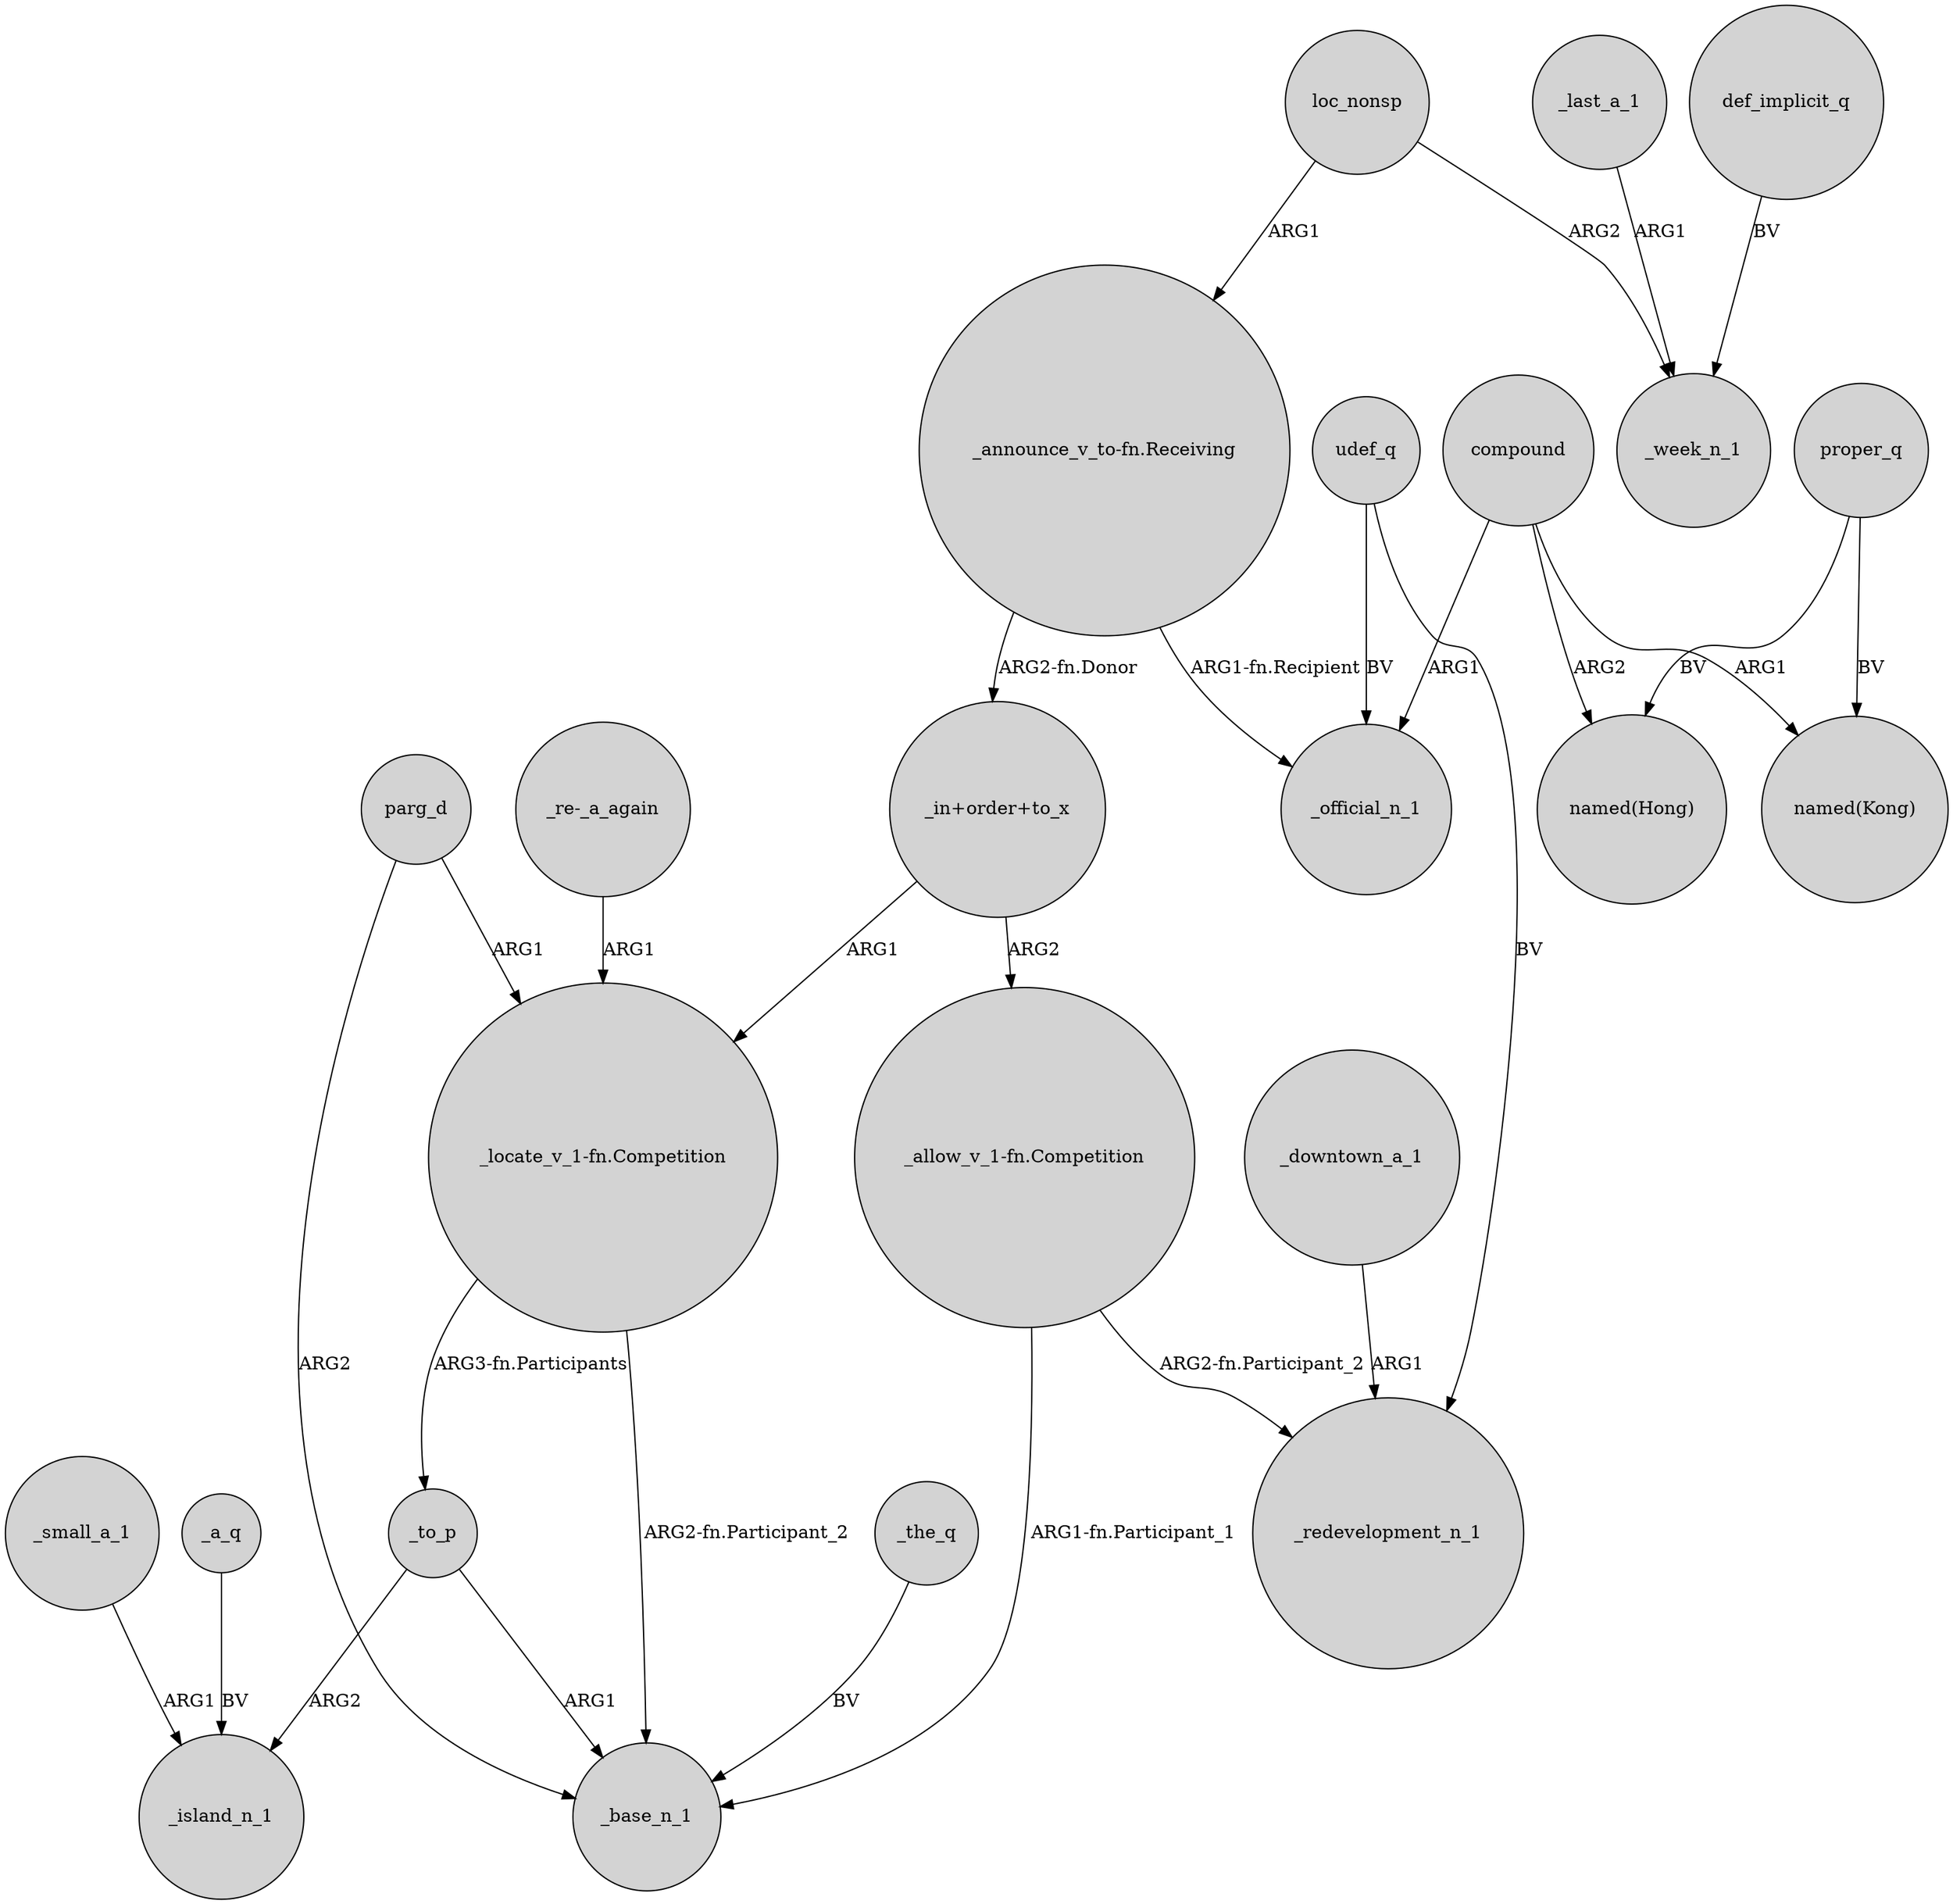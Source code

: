 digraph {
	node [shape=circle style=filled]
	_a_q -> _island_n_1 [label=BV]
	"_in+order+to_x" -> "_locate_v_1-fn.Competition" [label=ARG1]
	_to_p -> _base_n_1 [label=ARG1]
	loc_nonsp -> "_announce_v_to-fn.Receiving" [label=ARG1]
	"_locate_v_1-fn.Competition" -> _base_n_1 [label="ARG2-fn.Participant_2"]
	_the_q -> _base_n_1 [label=BV]
	_small_a_1 -> _island_n_1 [label=ARG1]
	_downtown_a_1 -> _redevelopment_n_1 [label=ARG1]
	udef_q -> _redevelopment_n_1 [label=BV]
	"_re-_a_again" -> "_locate_v_1-fn.Competition" [label=ARG1]
	loc_nonsp -> _week_n_1 [label=ARG2]
	"_announce_v_to-fn.Receiving" -> "_in+order+to_x" [label="ARG2-fn.Donor"]
	"_locate_v_1-fn.Competition" -> _to_p [label="ARG3-fn.Participants"]
	"_allow_v_1-fn.Competition" -> _base_n_1 [label="ARG1-fn.Participant_1"]
	proper_q -> "named(Kong)" [label=BV]
	_last_a_1 -> _week_n_1 [label=ARG1]
	compound -> "named(Hong)" [label=ARG2]
	parg_d -> _base_n_1 [label=ARG2]
	compound -> _official_n_1 [label=ARG1]
	"_announce_v_to-fn.Receiving" -> _official_n_1 [label="ARG1-fn.Recipient"]
	def_implicit_q -> _week_n_1 [label=BV]
	compound -> "named(Kong)" [label=ARG1]
	"_in+order+to_x" -> "_allow_v_1-fn.Competition" [label=ARG2]
	parg_d -> "_locate_v_1-fn.Competition" [label=ARG1]
	udef_q -> _official_n_1 [label=BV]
	"_allow_v_1-fn.Competition" -> _redevelopment_n_1 [label="ARG2-fn.Participant_2"]
	proper_q -> "named(Hong)" [label=BV]
	_to_p -> _island_n_1 [label=ARG2]
}
